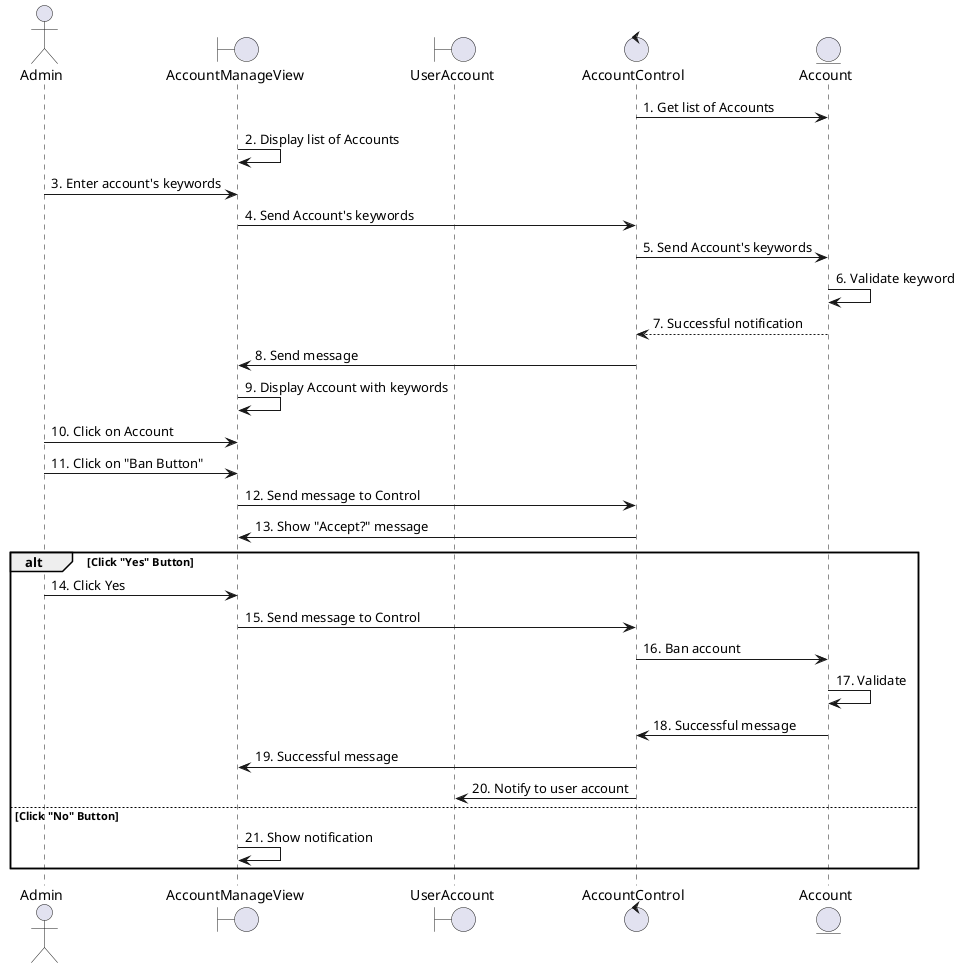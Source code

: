 @startuml
actor Admin 
boundary AccountManageView 
boundary UserAccount
control AccountControl
entity Account 

AccountControl -> Account: 1. Get list of Accounts
AccountManageView -> AccountManageView: 2. Display list of Accounts
Admin -> AccountManageView: 3. Enter account's keywords

AccountManageView -> AccountControl: 4. Send Account's keywords
AccountControl -> Account: 5. Send Account's keywords
Account -> Account: 6. Validate keyword

Account --> AccountControl: 7. Successful notification
AccountControl -> AccountManageView: 8. Send message
AccountManageView -> AccountManageView: 9. Display Account with keywords

Admin -> AccountManageView: 10. Click on Account
Admin -> AccountManageView: 11. Click on "Ban Button"

AccountManageView -> AccountControl: 12. Send message to Control
AccountControl -> AccountManageView: 13. Show "Accept?" message

alt Click "Yes" Button
    Admin -> AccountManageView: 14. Click Yes
    AccountManageView -> AccountControl: 15. Send message to Control
    AccountControl -> Account: 16. Ban account
    Account -> Account: 17. Validate 
    Account -> AccountControl: 18. Successful message
    AccountControl -> AccountManageView: 19. Successful message
    AccountControl -> UserAccount: 20. Notify to user account
else Click "No" Button
    AccountManageView -> AccountManageView: 21. Show notification

end
@enduml